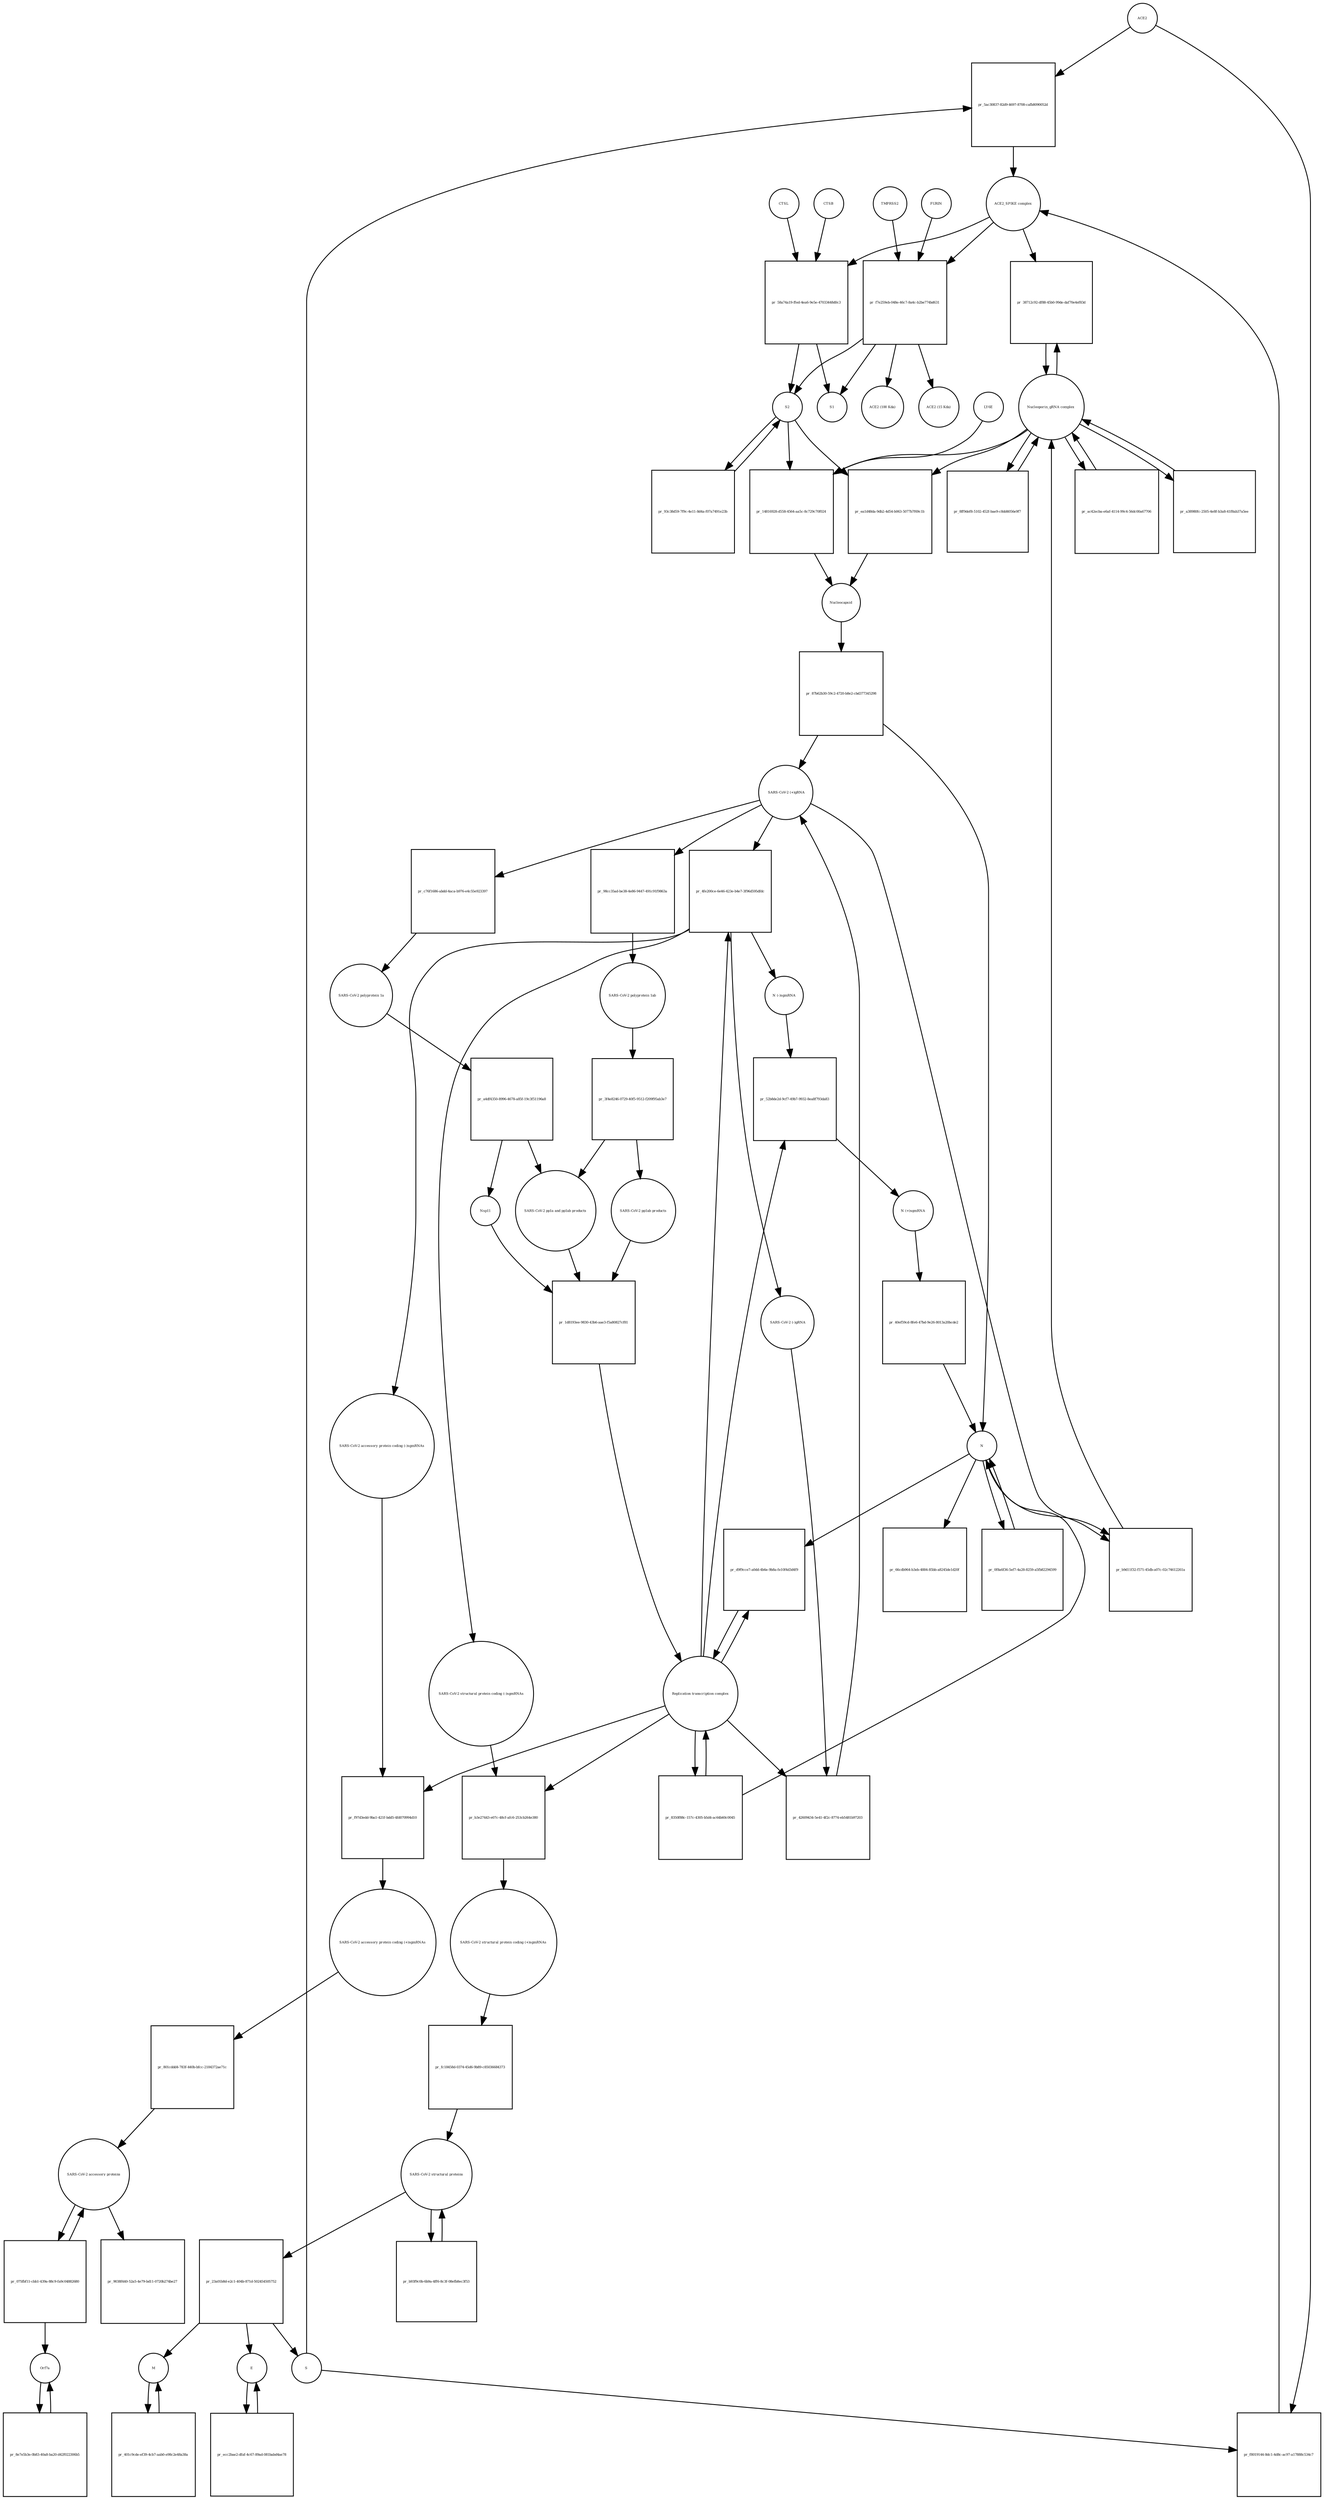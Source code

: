 strict digraph  {
ACE2 [annotation="", bipartite=0, cls=macromolecule, fontsize=4, label=ACE2, shape=circle];
"pr_5ac30837-82d9-4697-8708-cafb8090052d" [annotation="", bipartite=1, cls=process, fontsize=4, label="pr_5ac30837-82d9-4697-8708-cafb8090052d", shape=square];
"ACE2_SPIKE complex" [annotation="", bipartite=0, cls=complex, fontsize=4, label="ACE2_SPIKE complex", shape=circle];
S [annotation="", bipartite=0, cls="macromolecule multimer", fontsize=4, label=S, shape=circle];
"Nucleoporin_gRNA complex " [annotation="", bipartite=0, cls=complex, fontsize=4, label="Nucleoporin_gRNA complex ", shape=circle];
"pr_38712c92-df88-45b0-99de-daf70e4ef83d" [annotation="", bipartite=1, cls=process, fontsize=4, label="pr_38712c92-df88-45b0-99de-daf70e4ef83d", shape=square];
"pr_58a74a19-ffed-4ea6-9e5e-47033448d0c3" [annotation="", bipartite=1, cls=process, fontsize=4, label="pr_58a74a19-ffed-4ea6-9e5e-47033448d0c3", shape=square];
S2 [annotation="", bipartite=0, cls=macromolecule, fontsize=4, label=S2, shape=circle];
CTSB [annotation="", bipartite=0, cls=macromolecule, fontsize=4, label=CTSB, shape=circle];
CTSL [annotation="", bipartite=0, cls=macromolecule, fontsize=4, label=CTSL, shape=circle];
S1 [annotation="", bipartite=0, cls=macromolecule, fontsize=4, label=S1, shape=circle];
"pr_f8019144-8dc1-4d8c-ac97-a17888c534c7" [annotation="", bipartite=1, cls=process, fontsize=4, label="pr_f8019144-8dc1-4d8c-ac97-a17888c534c7", shape=square];
"pr_14816928-d558-4564-aa5c-8c729c70f024" [annotation="", bipartite=1, cls=process, fontsize=4, label="pr_14816928-d558-4564-aa5c-8c729c70f024", shape=square];
Nucleocapsid [annotation="", bipartite=0, cls=complex, fontsize=4, label=Nucleocapsid, shape=circle];
LY6E [annotation="", bipartite=0, cls=macromolecule, fontsize=4, label=LY6E, shape=circle];
"pr_ea1d48da-9db2-4d54-b063-5077b7f69c1b" [annotation="", bipartite=1, cls=process, fontsize=4, label="pr_ea1d48da-9db2-4d54-b063-5077b7f69c1b", shape=square];
"pr_87b62b30-59c2-4720-b8e2-cbd377345298" [annotation="", bipartite=1, cls=process, fontsize=4, label="pr_87b62b30-59c2-4720-b8e2-cbd377345298", shape=square];
" SARS-CoV-2 (+)gRNA" [annotation="", bipartite=0, cls="nucleic acid feature", fontsize=4, label=" SARS-CoV-2 (+)gRNA", shape=circle];
N [annotation="", bipartite=0, cls="macromolecule multimer", fontsize=4, label=N, shape=circle];
"SARS-CoV-2 polyprotein 1ab" [annotation="", bipartite=0, cls=macromolecule, fontsize=4, label="SARS-CoV-2 polyprotein 1ab", shape=circle];
"pr_3f4e8246-0729-40f5-9512-f209f95ab3e7" [annotation="", bipartite=1, cls=process, fontsize=4, label="pr_3f4e8246-0729-40f5-9512-f209f95ab3e7", shape=square];
"SARS-CoV-2 pp1ab products" [annotation="", bipartite=0, cls=complex, fontsize=4, label="SARS-CoV-2 pp1ab products", shape=circle];
"SARS-CoV-2 pp1a and pp1ab products" [annotation="", bipartite=0, cls=complex, fontsize=4, label="SARS-CoV-2 pp1a and pp1ab products", shape=circle];
"SARS-CoV-2 polyprotein 1a" [annotation="", bipartite=0, cls=macromolecule, fontsize=4, label="SARS-CoV-2 polyprotein 1a", shape=circle];
"pr_a4df4350-8996-4678-a85f-19c3f51196a8" [annotation="", bipartite=1, cls=process, fontsize=4, label="pr_a4df4350-8996-4678-a85f-19c3f51196a8", shape=square];
Nsp11 [annotation="", bipartite=0, cls=macromolecule, fontsize=4, label=Nsp11, shape=circle];
"pr_ac42ecba-e6af-4114-99c4-56dc00a67706" [annotation="", bipartite=1, cls=process, fontsize=4, label="pr_ac42ecba-e6af-4114-99c4-56dc00a67706", shape=square];
"pr_a38980fc-2505-4e8f-b3a8-41f8ab37a5ee" [annotation="", bipartite=1, cls=process, fontsize=4, label="pr_a38980fc-2505-4e8f-b3a8-41f8ab37a5ee", shape=square];
"SARS-CoV-2 structural proteins" [annotation="", bipartite=0, cls=complex, fontsize=4, label="SARS-CoV-2 structural proteins", shape=circle];
"pr_23a01b8d-e2c1-404b-871d-502454505752" [annotation="", bipartite=1, cls=process, fontsize=4, label="pr_23a01b8d-e2c1-404b-871d-502454505752", shape=square];
M [annotation="", bipartite=0, cls=macromolecule, fontsize=4, label=M, shape=circle];
E [annotation="", bipartite=0, cls=macromolecule, fontsize=4, label=E, shape=circle];
"Replication transcription complex" [annotation="", bipartite=0, cls=complex, fontsize=4, label="Replication transcription complex", shape=circle];
"pr_d9f9cce7-a0dd-4b6e-9b8a-fe10f4d3d4f9" [annotation="", bipartite=1, cls=process, fontsize=4, label="pr_d9f9cce7-a0dd-4b6e-9b8a-fe10f4d3d4f9", shape=square];
"pr_66cdb964-b3eb-4884-85bb-a8245de1d20f" [annotation="", bipartite=1, cls=process, fontsize=4, label="pr_66cdb964-b3eb-4884-85bb-a8245de1d20f", shape=square];
"SARS-CoV-2 accessory proteins" [annotation="", bipartite=0, cls=complex, fontsize=4, label="SARS-CoV-2 accessory proteins", shape=circle];
"pr_9038f440-52a5-4e79-bd11-0720b274be27" [annotation="", bipartite=1, cls=process, fontsize=4, label="pr_9038f440-52a5-4e79-bd11-0720b274be27", shape=square];
"pr_b93f9c0b-6b9a-4ff6-8c3f-08efb8ec3f53" [annotation="", bipartite=1, cls=process, fontsize=4, label="pr_b93f9c0b-6b9a-4ff6-8c3f-08efb8ec3f53", shape=square];
"pr_8350f88c-157c-4305-b5d4-ac64b60c0045" [annotation="", bipartite=1, cls=process, fontsize=4, label="pr_8350f88c-157c-4305-b5d4-ac64b60c0045", shape=square];
"pr_0f8a6f36-5ef7-4a28-8259-a5fb82294599" [annotation="", bipartite=1, cls=process, fontsize=4, label="pr_0f8a6f36-5ef7-4a28-8259-a5fb82294599", shape=square];
"pr_1d8193ee-9830-43b6-aae3-f5a80827cf81" [annotation="", bipartite=1, cls=process, fontsize=4, label="pr_1d8193ee-9830-43b6-aae3-f5a80827cf81", shape=square];
"SARS-CoV-2 accessory protein coding (-)sgmRNAs" [annotation="", bipartite=0, cls=complex, fontsize=4, label="SARS-CoV-2 accessory protein coding (-)sgmRNAs", shape=circle];
"pr_f97d3edd-9ba1-421f-bdd5-4fd070994d10" [annotation="", bipartite=1, cls=process, fontsize=4, label="pr_f97d3edd-9ba1-421f-bdd5-4fd070994d10", shape=square];
"SARS-CoV-2 accessory protein coding (+)sgmRNAs" [annotation="", bipartite=0, cls=complex, fontsize=4, label="SARS-CoV-2 accessory protein coding (+)sgmRNAs", shape=circle];
"SARS-CoV-2 structural protein coding (-)sgmRNAs" [annotation="", bipartite=0, cls=complex, fontsize=4, label="SARS-CoV-2 structural protein coding (-)sgmRNAs", shape=circle];
"pr_b3e27443-e07c-48cf-afc6-253cb264e380" [annotation="", bipartite=1, cls=process, fontsize=4, label="pr_b3e27443-e07c-48cf-afc6-253cb264e380", shape=square];
"SARS-CoV-2 structural protein coding (+)sgmRNAs" [annotation="", bipartite=0, cls=complex, fontsize=4, label="SARS-CoV-2 structural protein coding (+)sgmRNAs", shape=circle];
"N (-)sgmRNA" [annotation="", bipartite=0, cls="nucleic acid feature", fontsize=4, label="N (-)sgmRNA", shape=circle];
"pr_52b8de2d-9cf7-49b7-9932-8ea8f793da83" [annotation="", bipartite=1, cls=process, fontsize=4, label="pr_52b8de2d-9cf7-49b7-9932-8ea8f793da83", shape=square];
"N (+)sgmRNA" [annotation="", bipartite=0, cls="nucleic acid feature", fontsize=4, label="N (+)sgmRNA", shape=circle];
"pr_40ef59cd-8fe6-47bd-9e26-8013a20bcde2" [annotation="", bipartite=1, cls=process, fontsize=4, label="pr_40ef59cd-8fe6-47bd-9e26-8013a20bcde2", shape=square];
"pr_4fe200ce-6e46-423e-b4e7-3f96d595dfdc" [annotation="", bipartite=1, cls=process, fontsize=4, label="pr_4fe200ce-6e46-423e-b4e7-3f96d595dfdc", shape=square];
" SARS-CoV-2 (-)gRNA" [annotation="", bipartite=0, cls="nucleic acid feature", fontsize=4, label=" SARS-CoV-2 (-)gRNA", shape=circle];
"pr_c76f1686-abdd-4aca-b976-e4c55e923397" [annotation="", bipartite=1, cls=process, fontsize=4, label="pr_c76f1686-abdd-4aca-b976-e4c55e923397", shape=square];
"pr_98cc35ad-be38-4e86-9447-491c91f9863a" [annotation="", bipartite=1, cls=process, fontsize=4, label="pr_98cc35ad-be38-4e86-9447-491c91f9863a", shape=square];
"pr_801cddd4-783f-440b-bfcc-2184372ae71c" [annotation="", bipartite=1, cls=process, fontsize=4, label="pr_801cddd4-783f-440b-bfcc-2184372ae71c", shape=square];
"pr_fc18458d-0374-45d6-9b89-c85036684373" [annotation="", bipartite=1, cls=process, fontsize=4, label="pr_fc18458d-0374-45d6-9b89-c85036684373", shape=square];
"pr_42609434-5e41-4f2c-8774-eb5481b97203" [annotation="", bipartite=1, cls=process, fontsize=4, label="pr_42609434-5e41-4f2c-8774-eb5481b97203", shape=square];
"pr_b9d11f32-f571-45db-a07c-02c74612261a" [annotation="", bipartite=1, cls=process, fontsize=4, label="pr_b9d11f32-f571-45db-a07c-02c74612261a", shape=square];
"pr_8ff9def8-5102-452f-bae9-c8dd4056e9f7" [annotation="", bipartite=1, cls=process, fontsize=4, label="pr_8ff9def8-5102-452f-bae9-c8dd4056e9f7", shape=square];
"pr_075fbf11-cbb1-439a-88c9-fa9c04882680" [annotation="", bipartite=1, cls=process, fontsize=4, label="pr_075fbf11-cbb1-439a-88c9-fa9c04882680", shape=square];
Orf7a [annotation="", bipartite=0, cls=macromolecule, fontsize=4, label=Orf7a, shape=circle];
"pr_f7e259eb-048e-46c7-8a4c-b2be774bd631" [annotation="", bipartite=1, cls=process, fontsize=4, label="pr_f7e259eb-048e-46c7-8a4c-b2be774bd631", shape=square];
FURIN [annotation="", bipartite=0, cls=macromolecule, fontsize=4, label=FURIN, shape=circle];
TMPRSS2 [annotation="", bipartite=0, cls=macromolecule, fontsize=4, label=TMPRSS2, shape=circle];
"ACE2 (100 Kda)" [annotation="", bipartite=0, cls=macromolecule, fontsize=4, label="ACE2 (100 Kda)", shape=circle];
"ACE2 (15 Kda)" [annotation="", bipartite=0, cls=macromolecule, fontsize=4, label="ACE2 (15 Kda)", shape=circle];
"pr_93c38d59-7f9c-4e11-8d4a-f07a7491e23b" [annotation="", bipartite=1, cls=process, fontsize=4, label="pr_93c38d59-7f9c-4e11-8d4a-f07a7491e23b", shape=square];
"pr_ecc2bae2-dfaf-4c67-89ad-081babd4ae78" [annotation="", bipartite=1, cls=process, fontsize=4, label="pr_ecc2bae2-dfaf-4c67-89ad-081babd4ae78", shape=square];
"pr_401c9cde-ef39-4cb7-aab0-e98c2e48a38a" [annotation="", bipartite=1, cls=process, fontsize=4, label="pr_401c9cde-ef39-4cb7-aab0-e98c2e48a38a", shape=square];
"pr_8e7e5b3e-0b83-40a8-ba20-d42f022306b5" [annotation="", bipartite=1, cls=process, fontsize=4, label="pr_8e7e5b3e-0b83-40a8-ba20-d42f022306b5", shape=square];
ACE2 -> "pr_5ac30837-82d9-4697-8708-cafb8090052d"  [annotation="", interaction_type=consumption];
ACE2 -> "pr_f8019144-8dc1-4d8c-ac97-a17888c534c7"  [annotation="", interaction_type=consumption];
"pr_5ac30837-82d9-4697-8708-cafb8090052d" -> "ACE2_SPIKE complex"  [annotation="", interaction_type=production];
"ACE2_SPIKE complex" -> "pr_38712c92-df88-45b0-99de-daf70e4ef83d"  [annotation="urn_miriam_pubmed_32142651|urn_miriam_pubmed_32094589", interaction_type=stimulation];
"ACE2_SPIKE complex" -> "pr_58a74a19-ffed-4ea6-9e5e-47033448d0c3"  [annotation="", interaction_type=consumption];
"ACE2_SPIKE complex" -> "pr_f7e259eb-048e-46c7-8a4c-b2be774bd631"  [annotation="", interaction_type=consumption];
S -> "pr_5ac30837-82d9-4697-8708-cafb8090052d"  [annotation="", interaction_type=consumption];
S -> "pr_f8019144-8dc1-4d8c-ac97-a17888c534c7"  [annotation="", interaction_type=consumption];
"Nucleoporin_gRNA complex " -> "pr_38712c92-df88-45b0-99de-daf70e4ef83d"  [annotation="", interaction_type=consumption];
"Nucleoporin_gRNA complex " -> "pr_14816928-d558-4564-aa5c-8c729c70f024"  [annotation="", interaction_type=consumption];
"Nucleoporin_gRNA complex " -> "pr_ea1d48da-9db2-4d54-b063-5077b7f69c1b"  [annotation="", interaction_type=consumption];
"Nucleoporin_gRNA complex " -> "pr_ac42ecba-e6af-4114-99c4-56dc00a67706"  [annotation="", interaction_type=consumption];
"Nucleoporin_gRNA complex " -> "pr_a38980fc-2505-4e8f-b3a8-41f8ab37a5ee"  [annotation="", interaction_type=consumption];
"Nucleoporin_gRNA complex " -> "pr_8ff9def8-5102-452f-bae9-c8dd4056e9f7"  [annotation="", interaction_type=consumption];
"pr_38712c92-df88-45b0-99de-daf70e4ef83d" -> "Nucleoporin_gRNA complex "  [annotation="", interaction_type=production];
"pr_58a74a19-ffed-4ea6-9e5e-47033448d0c3" -> S2  [annotation="", interaction_type=production];
"pr_58a74a19-ffed-4ea6-9e5e-47033448d0c3" -> S1  [annotation="", interaction_type=production];
S2 -> "pr_14816928-d558-4564-aa5c-8c729c70f024"  [annotation="urn_miriam_doi_10.1101%2F2020.03.05.979260|urn_miriam_doi_10.1101%2F2020.04.02.021469", interaction_type=stimulation];
S2 -> "pr_ea1d48da-9db2-4d54-b063-5077b7f69c1b"  [annotation="", interaction_type=stimulation];
S2 -> "pr_93c38d59-7f9c-4e11-8d4a-f07a7491e23b"  [annotation="", interaction_type=consumption];
CTSB -> "pr_58a74a19-ffed-4ea6-9e5e-47033448d0c3"  [annotation=urn_miriam_pubmed_32142651, interaction_type=catalysis];
CTSL -> "pr_58a74a19-ffed-4ea6-9e5e-47033448d0c3"  [annotation=urn_miriam_pubmed_32142651, interaction_type=catalysis];
"pr_f8019144-8dc1-4d8c-ac97-a17888c534c7" -> "ACE2_SPIKE complex"  [annotation="", interaction_type=production];
"pr_14816928-d558-4564-aa5c-8c729c70f024" -> Nucleocapsid  [annotation="", interaction_type=production];
Nucleocapsid -> "pr_87b62b30-59c2-4720-b8e2-cbd377345298"  [annotation="", interaction_type=consumption];
LY6E -> "pr_14816928-d558-4564-aa5c-8c729c70f024"  [annotation="urn_miriam_doi_10.1101%2F2020.03.05.979260|urn_miriam_doi_10.1101%2F2020.04.02.021469", interaction_type=inhibition];
"pr_ea1d48da-9db2-4d54-b063-5077b7f69c1b" -> Nucleocapsid  [annotation="", interaction_type=production];
"pr_87b62b30-59c2-4720-b8e2-cbd377345298" -> " SARS-CoV-2 (+)gRNA"  [annotation="", interaction_type=production];
"pr_87b62b30-59c2-4720-b8e2-cbd377345298" -> N  [annotation="", interaction_type=production];
" SARS-CoV-2 (+)gRNA" -> "pr_4fe200ce-6e46-423e-b4e7-3f96d595dfdc"  [annotation="", interaction_type=consumption];
" SARS-CoV-2 (+)gRNA" -> "pr_c76f1686-abdd-4aca-b976-e4c55e923397"  [annotation="", interaction_type=consumption];
" SARS-CoV-2 (+)gRNA" -> "pr_98cc35ad-be38-4e86-9447-491c91f9863a"  [annotation="", interaction_type=consumption];
" SARS-CoV-2 (+)gRNA" -> "pr_b9d11f32-f571-45db-a07c-02c74612261a"  [annotation="", interaction_type=consumption];
N -> "pr_d9f9cce7-a0dd-4b6e-9b8a-fe10f4d3d4f9"  [annotation="", interaction_type=consumption];
N -> "pr_66cdb964-b3eb-4884-85bb-a8245de1d20f"  [annotation="", interaction_type=consumption];
N -> "pr_0f8a6f36-5ef7-4a28-8259-a5fb82294599"  [annotation="", interaction_type=consumption];
N -> "pr_b9d11f32-f571-45db-a07c-02c74612261a"  [annotation="", interaction_type=consumption];
"SARS-CoV-2 polyprotein 1ab" -> "pr_3f4e8246-0729-40f5-9512-f209f95ab3e7"  [annotation=urn_miriam_pubmed_31226023, interaction_type=catalysis];
"pr_3f4e8246-0729-40f5-9512-f209f95ab3e7" -> "SARS-CoV-2 pp1ab products"  [annotation="", interaction_type=production];
"pr_3f4e8246-0729-40f5-9512-f209f95ab3e7" -> "SARS-CoV-2 pp1a and pp1ab products"  [annotation="", interaction_type=production];
"SARS-CoV-2 pp1ab products" -> "pr_1d8193ee-9830-43b6-aae3-f5a80827cf81"  [annotation="", interaction_type=consumption];
"SARS-CoV-2 pp1a and pp1ab products" -> "pr_1d8193ee-9830-43b6-aae3-f5a80827cf81"  [annotation="", interaction_type=consumption];
"SARS-CoV-2 polyprotein 1a" -> "pr_a4df4350-8996-4678-a85f-19c3f51196a8"  [annotation=urn_miriam_pubmed_31226023, interaction_type=catalysis];
"pr_a4df4350-8996-4678-a85f-19c3f51196a8" -> Nsp11  [annotation="", interaction_type=production];
"pr_a4df4350-8996-4678-a85f-19c3f51196a8" -> "SARS-CoV-2 pp1a and pp1ab products"  [annotation="", interaction_type=production];
Nsp11 -> "pr_1d8193ee-9830-43b6-aae3-f5a80827cf81"  [annotation="", interaction_type=consumption];
"pr_ac42ecba-e6af-4114-99c4-56dc00a67706" -> "Nucleoporin_gRNA complex "  [annotation="", interaction_type=production];
"pr_a38980fc-2505-4e8f-b3a8-41f8ab37a5ee" -> "Nucleoporin_gRNA complex "  [annotation="", interaction_type=production];
"SARS-CoV-2 structural proteins" -> "pr_23a01b8d-e2c1-404b-871d-502454505752"  [annotation="", interaction_type=consumption];
"SARS-CoV-2 structural proteins" -> "pr_b93f9c0b-6b9a-4ff6-8c3f-08efb8ec3f53"  [annotation="", interaction_type=consumption];
"pr_23a01b8d-e2c1-404b-871d-502454505752" -> M  [annotation="", interaction_type=production];
"pr_23a01b8d-e2c1-404b-871d-502454505752" -> E  [annotation="", interaction_type=production];
"pr_23a01b8d-e2c1-404b-871d-502454505752" -> S  [annotation="", interaction_type=production];
M -> "pr_401c9cde-ef39-4cb7-aab0-e98c2e48a38a"  [annotation="", interaction_type=consumption];
E -> "pr_ecc2bae2-dfaf-4c67-89ad-081babd4ae78"  [annotation="", interaction_type=consumption];
"Replication transcription complex" -> "pr_d9f9cce7-a0dd-4b6e-9b8a-fe10f4d3d4f9"  [annotation="", interaction_type=consumption];
"Replication transcription complex" -> "pr_8350f88c-157c-4305-b5d4-ac64b60c0045"  [annotation="", interaction_type=consumption];
"Replication transcription complex" -> "pr_f97d3edd-9ba1-421f-bdd5-4fd070994d10"  [annotation="", interaction_type="necessary stimulation"];
"Replication transcription complex" -> "pr_b3e27443-e07c-48cf-afc6-253cb264e380"  [annotation="", interaction_type="necessary stimulation"];
"Replication transcription complex" -> "pr_52b8de2d-9cf7-49b7-9932-8ea8f793da83"  [annotation="", interaction_type="necessary stimulation"];
"Replication transcription complex" -> "pr_4fe200ce-6e46-423e-b4e7-3f96d595dfdc"  [annotation="", interaction_type="necessary stimulation"];
"Replication transcription complex" -> "pr_42609434-5e41-4f2c-8774-eb5481b97203"  [annotation="", interaction_type="necessary stimulation"];
"pr_d9f9cce7-a0dd-4b6e-9b8a-fe10f4d3d4f9" -> "Replication transcription complex"  [annotation="", interaction_type=production];
"SARS-CoV-2 accessory proteins" -> "pr_9038f440-52a5-4e79-bd11-0720b274be27"  [annotation="", interaction_type=consumption];
"SARS-CoV-2 accessory proteins" -> "pr_075fbf11-cbb1-439a-88c9-fa9c04882680"  [annotation="", interaction_type=consumption];
"pr_b93f9c0b-6b9a-4ff6-8c3f-08efb8ec3f53" -> "SARS-CoV-2 structural proteins"  [annotation="", interaction_type=production];
"pr_8350f88c-157c-4305-b5d4-ac64b60c0045" -> "Replication transcription complex"  [annotation="", interaction_type=production];
"pr_8350f88c-157c-4305-b5d4-ac64b60c0045" -> N  [annotation="", interaction_type=production];
"pr_0f8a6f36-5ef7-4a28-8259-a5fb82294599" -> N  [annotation="", interaction_type=production];
"pr_1d8193ee-9830-43b6-aae3-f5a80827cf81" -> "Replication transcription complex"  [annotation="", interaction_type=production];
"SARS-CoV-2 accessory protein coding (-)sgmRNAs" -> "pr_f97d3edd-9ba1-421f-bdd5-4fd070994d10"  [annotation="", interaction_type=consumption];
"pr_f97d3edd-9ba1-421f-bdd5-4fd070994d10" -> "SARS-CoV-2 accessory protein coding (+)sgmRNAs"  [annotation="", interaction_type=production];
"SARS-CoV-2 accessory protein coding (+)sgmRNAs" -> "pr_801cddd4-783f-440b-bfcc-2184372ae71c"  [annotation="", interaction_type=consumption];
"SARS-CoV-2 structural protein coding (-)sgmRNAs" -> "pr_b3e27443-e07c-48cf-afc6-253cb264e380"  [annotation="", interaction_type=consumption];
"pr_b3e27443-e07c-48cf-afc6-253cb264e380" -> "SARS-CoV-2 structural protein coding (+)sgmRNAs"  [annotation="", interaction_type=production];
"SARS-CoV-2 structural protein coding (+)sgmRNAs" -> "pr_fc18458d-0374-45d6-9b89-c85036684373"  [annotation="", interaction_type=consumption];
"N (-)sgmRNA" -> "pr_52b8de2d-9cf7-49b7-9932-8ea8f793da83"  [annotation="", interaction_type=consumption];
"pr_52b8de2d-9cf7-49b7-9932-8ea8f793da83" -> "N (+)sgmRNA"  [annotation="", interaction_type=production];
"N (+)sgmRNA" -> "pr_40ef59cd-8fe6-47bd-9e26-8013a20bcde2"  [annotation="", interaction_type=consumption];
"pr_40ef59cd-8fe6-47bd-9e26-8013a20bcde2" -> N  [annotation="", interaction_type=production];
"pr_4fe200ce-6e46-423e-b4e7-3f96d595dfdc" -> " SARS-CoV-2 (-)gRNA"  [annotation="", interaction_type=production];
"pr_4fe200ce-6e46-423e-b4e7-3f96d595dfdc" -> "SARS-CoV-2 accessory protein coding (-)sgmRNAs"  [annotation="", interaction_type=production];
"pr_4fe200ce-6e46-423e-b4e7-3f96d595dfdc" -> "SARS-CoV-2 structural protein coding (-)sgmRNAs"  [annotation="", interaction_type=production];
"pr_4fe200ce-6e46-423e-b4e7-3f96d595dfdc" -> "N (-)sgmRNA"  [annotation="", interaction_type=production];
" SARS-CoV-2 (-)gRNA" -> "pr_42609434-5e41-4f2c-8774-eb5481b97203"  [annotation="", interaction_type=consumption];
"pr_c76f1686-abdd-4aca-b976-e4c55e923397" -> "SARS-CoV-2 polyprotein 1a"  [annotation="", interaction_type=production];
"pr_98cc35ad-be38-4e86-9447-491c91f9863a" -> "SARS-CoV-2 polyprotein 1ab"  [annotation="", interaction_type=production];
"pr_801cddd4-783f-440b-bfcc-2184372ae71c" -> "SARS-CoV-2 accessory proteins"  [annotation="", interaction_type=production];
"pr_fc18458d-0374-45d6-9b89-c85036684373" -> "SARS-CoV-2 structural proteins"  [annotation="", interaction_type=production];
"pr_42609434-5e41-4f2c-8774-eb5481b97203" -> " SARS-CoV-2 (+)gRNA"  [annotation="", interaction_type=production];
"pr_b9d11f32-f571-45db-a07c-02c74612261a" -> "Nucleoporin_gRNA complex "  [annotation="", interaction_type=production];
"pr_8ff9def8-5102-452f-bae9-c8dd4056e9f7" -> "Nucleoporin_gRNA complex "  [annotation="", interaction_type=production];
"pr_075fbf11-cbb1-439a-88c9-fa9c04882680" -> "SARS-CoV-2 accessory proteins"  [annotation="", interaction_type=production];
"pr_075fbf11-cbb1-439a-88c9-fa9c04882680" -> Orf7a  [annotation="", interaction_type=production];
Orf7a -> "pr_8e7e5b3e-0b83-40a8-ba20-d42f022306b5"  [annotation="", interaction_type=consumption];
"pr_f7e259eb-048e-46c7-8a4c-b2be774bd631" -> S2  [annotation="", interaction_type=production];
"pr_f7e259eb-048e-46c7-8a4c-b2be774bd631" -> "ACE2 (100 Kda)"  [annotation="", interaction_type=production];
"pr_f7e259eb-048e-46c7-8a4c-b2be774bd631" -> S1  [annotation="", interaction_type=production];
"pr_f7e259eb-048e-46c7-8a4c-b2be774bd631" -> "ACE2 (15 Kda)"  [annotation="", interaction_type=production];
FURIN -> "pr_f7e259eb-048e-46c7-8a4c-b2be774bd631"  [annotation="", interaction_type=catalysis];
TMPRSS2 -> "pr_f7e259eb-048e-46c7-8a4c-b2be774bd631"  [annotation="", interaction_type=catalysis];
"pr_93c38d59-7f9c-4e11-8d4a-f07a7491e23b" -> S2  [annotation="", interaction_type=production];
"pr_ecc2bae2-dfaf-4c67-89ad-081babd4ae78" -> E  [annotation="", interaction_type=production];
"pr_401c9cde-ef39-4cb7-aab0-e98c2e48a38a" -> M  [annotation="", interaction_type=production];
"pr_8e7e5b3e-0b83-40a8-ba20-d42f022306b5" -> Orf7a  [annotation="", interaction_type=production];
}
